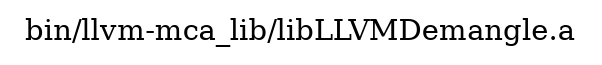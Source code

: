 digraph "bin/llvm-mca_lib/libLLVMDemangle.a" {
	label="bin/llvm-mca_lib/libLLVMDemangle.a";
	rankdir=LR;

}
